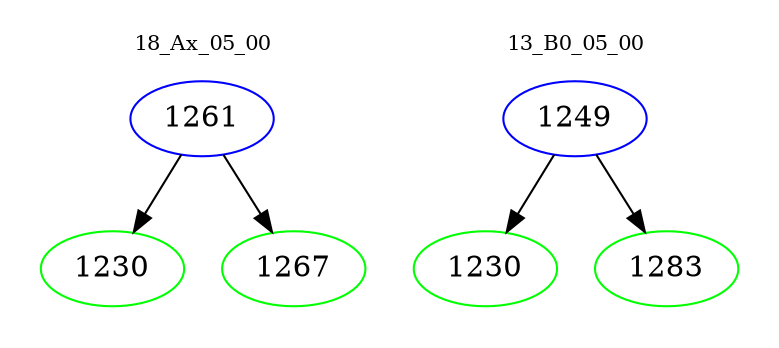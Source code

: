 digraph{
subgraph cluster_0 {
color = white
label = "18_Ax_05_00";
fontsize=10;
T0_1261 [label="1261", color="blue"]
T0_1261 -> T0_1230 [color="black"]
T0_1230 [label="1230", color="green"]
T0_1261 -> T0_1267 [color="black"]
T0_1267 [label="1267", color="green"]
}
subgraph cluster_1 {
color = white
label = "13_B0_05_00";
fontsize=10;
T1_1249 [label="1249", color="blue"]
T1_1249 -> T1_1230 [color="black"]
T1_1230 [label="1230", color="green"]
T1_1249 -> T1_1283 [color="black"]
T1_1283 [label="1283", color="green"]
}
}
